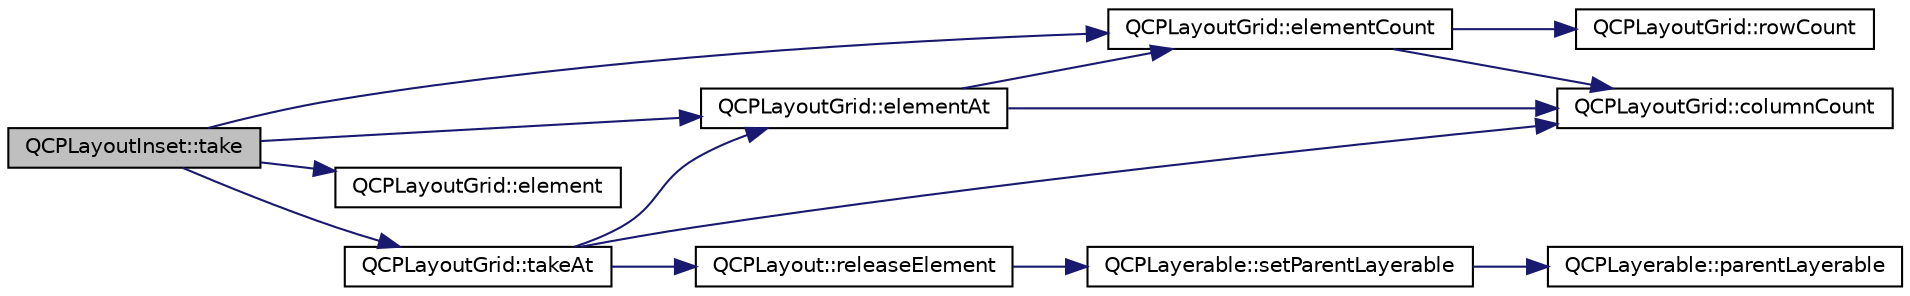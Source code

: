 digraph "QCPLayoutInset::take"
{
  edge [fontname="Helvetica",fontsize="10",labelfontname="Helvetica",labelfontsize="10"];
  node [fontname="Helvetica",fontsize="10",shape=record];
  rankdir="LR";
  Node72 [label="QCPLayoutInset::take",height=0.2,width=0.4,color="black", fillcolor="grey75", style="filled", fontcolor="black"];
  Node72 -> Node73 [color="midnightblue",fontsize="10",style="solid",fontname="Helvetica"];
  Node73 [label="QCPLayoutGrid::elementCount",height=0.2,width=0.4,color="black", fillcolor="white", style="filled",URL="$df/dd4/class_q_c_p_layout_grid.html#a77f194843d037e0da6d5f3170acdf3a2"];
  Node73 -> Node74 [color="midnightblue",fontsize="10",style="solid",fontname="Helvetica"];
  Node74 [label="QCPLayoutGrid::rowCount",height=0.2,width=0.4,color="black", fillcolor="white", style="filled",URL="$df/dd4/class_q_c_p_layout_grid.html#a19c66fd76cbce58a8e94f33797e0c0aa"];
  Node73 -> Node75 [color="midnightblue",fontsize="10",style="solid",fontname="Helvetica"];
  Node75 [label="QCPLayoutGrid::columnCount",height=0.2,width=0.4,color="black", fillcolor="white", style="filled",URL="$df/dd4/class_q_c_p_layout_grid.html#a1a2962cbf45011405b64b913afa8e7a2"];
  Node72 -> Node76 [color="midnightblue",fontsize="10",style="solid",fontname="Helvetica"];
  Node76 [label="QCPLayoutGrid::elementAt",height=0.2,width=0.4,color="black", fillcolor="white", style="filled",URL="$df/dd4/class_q_c_p_layout_grid.html#a97672ecc379cb3a09639926ba9980297"];
  Node76 -> Node73 [color="midnightblue",fontsize="10",style="solid",fontname="Helvetica"];
  Node76 -> Node75 [color="midnightblue",fontsize="10",style="solid",fontname="Helvetica"];
  Node72 -> Node77 [color="midnightblue",fontsize="10",style="solid",fontname="Helvetica"];
  Node77 [label="QCPLayoutGrid::element",height=0.2,width=0.4,color="black", fillcolor="white", style="filled",URL="$df/dd4/class_q_c_p_layout_grid.html#a602b426609b4411cf6a93c3ddf3a381a"];
  Node72 -> Node78 [color="midnightblue",fontsize="10",style="solid",fontname="Helvetica"];
  Node78 [label="QCPLayoutGrid::takeAt",height=0.2,width=0.4,color="black", fillcolor="white", style="filled",URL="$df/dd4/class_q_c_p_layout_grid.html#acc1277394ff8a6432e111ff9463e6375"];
  Node78 -> Node76 [color="midnightblue",fontsize="10",style="solid",fontname="Helvetica"];
  Node78 -> Node79 [color="midnightblue",fontsize="10",style="solid",fontname="Helvetica"];
  Node79 [label="QCPLayout::releaseElement",height=0.2,width=0.4,color="black", fillcolor="white", style="filled",URL="$de/d58/class_q_c_p_layout.html#a4afbb4bef0071f72f91afdac4433a18e"];
  Node79 -> Node80 [color="midnightblue",fontsize="10",style="solid",fontname="Helvetica"];
  Node80 [label="QCPLayerable::setParentLayerable",height=0.2,width=0.4,color="black", fillcolor="white", style="filled",URL="$d6/d4d/class_q_c_p_layerable.html#aa23c893671f1f6744ac235cf2204cf3a"];
  Node80 -> Node81 [color="midnightblue",fontsize="10",style="solid",fontname="Helvetica"];
  Node81 [label="QCPLayerable::parentLayerable",height=0.2,width=0.4,color="black", fillcolor="white", style="filled",URL="$d6/d4d/class_q_c_p_layerable.html#aa78b7e644d2c519e1a9a6f2ac5fcd858"];
  Node78 -> Node75 [color="midnightblue",fontsize="10",style="solid",fontname="Helvetica"];
}
